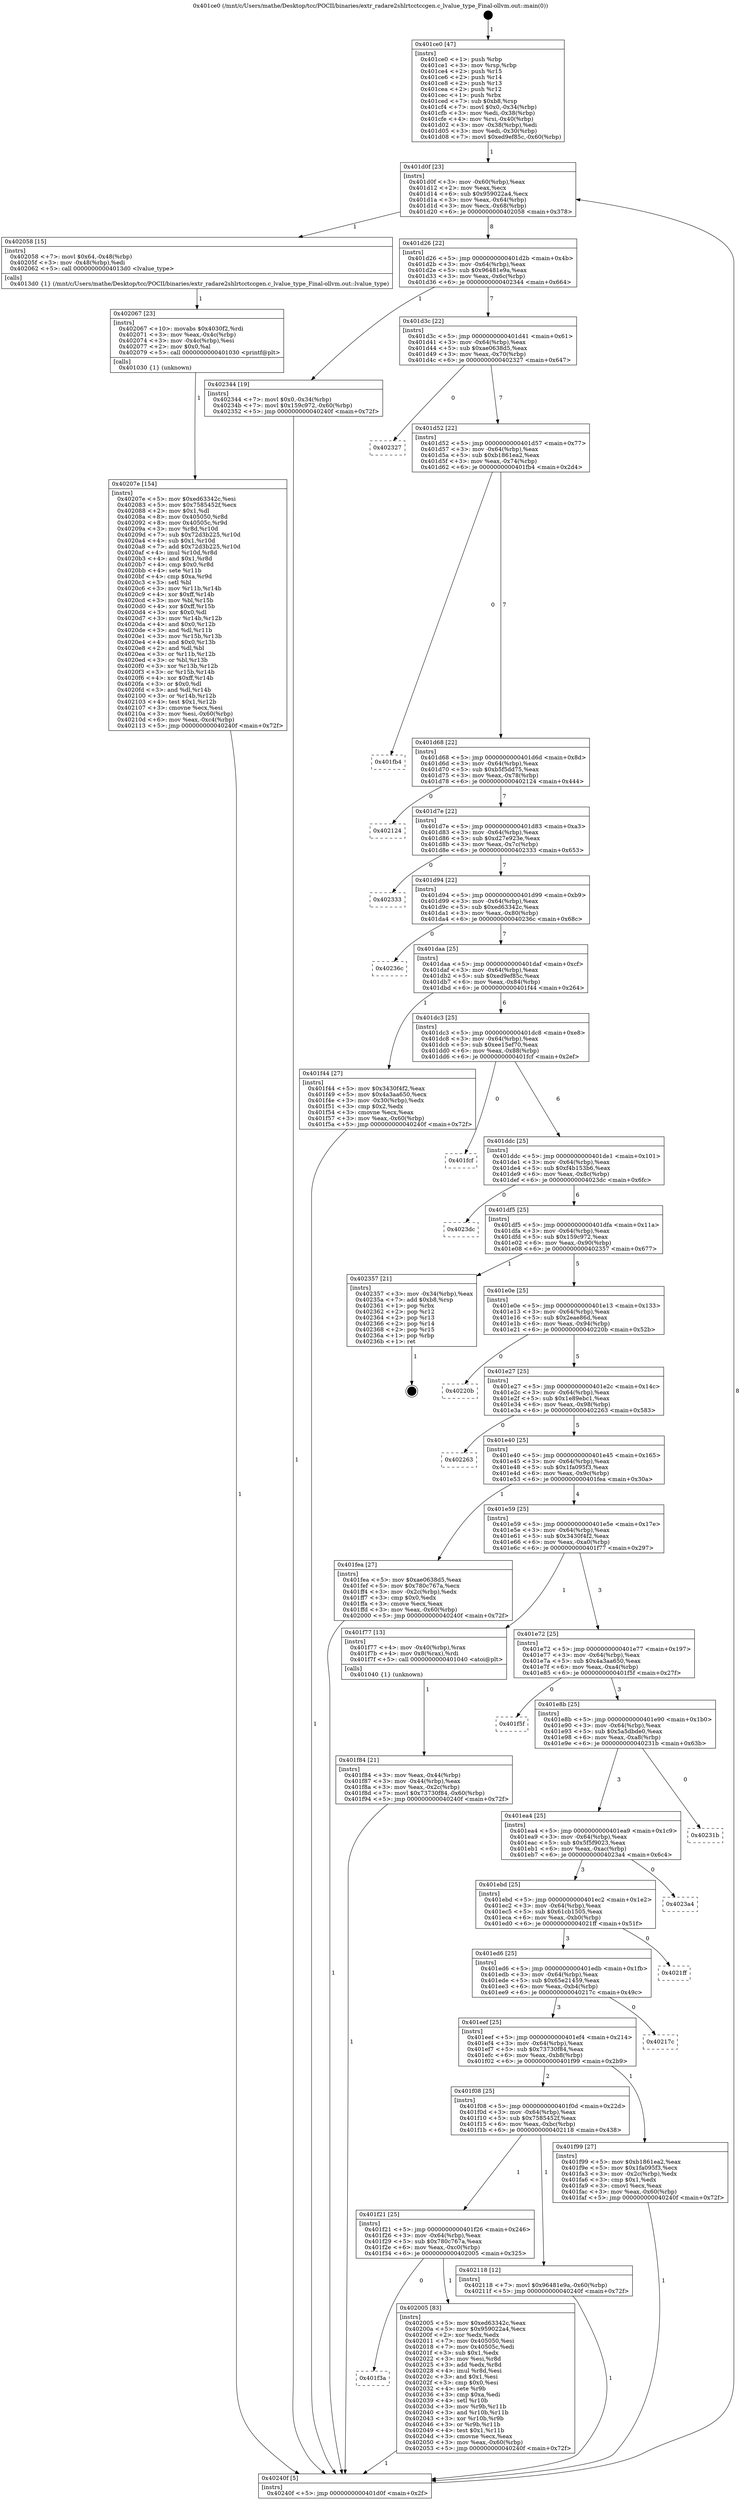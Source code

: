 digraph "0x401ce0" {
  label = "0x401ce0 (/mnt/c/Users/mathe/Desktop/tcc/POCII/binaries/extr_radare2shlrtcctccgen.c_lvalue_type_Final-ollvm.out::main(0))"
  labelloc = "t"
  node[shape=record]

  Entry [label="",width=0.3,height=0.3,shape=circle,fillcolor=black,style=filled]
  "0x401d0f" [label="{
     0x401d0f [23]\l
     | [instrs]\l
     &nbsp;&nbsp;0x401d0f \<+3\>: mov -0x60(%rbp),%eax\l
     &nbsp;&nbsp;0x401d12 \<+2\>: mov %eax,%ecx\l
     &nbsp;&nbsp;0x401d14 \<+6\>: sub $0x959022a4,%ecx\l
     &nbsp;&nbsp;0x401d1a \<+3\>: mov %eax,-0x64(%rbp)\l
     &nbsp;&nbsp;0x401d1d \<+3\>: mov %ecx,-0x68(%rbp)\l
     &nbsp;&nbsp;0x401d20 \<+6\>: je 0000000000402058 \<main+0x378\>\l
  }"]
  "0x402058" [label="{
     0x402058 [15]\l
     | [instrs]\l
     &nbsp;&nbsp;0x402058 \<+7\>: movl $0x64,-0x48(%rbp)\l
     &nbsp;&nbsp;0x40205f \<+3\>: mov -0x48(%rbp),%edi\l
     &nbsp;&nbsp;0x402062 \<+5\>: call 00000000004013d0 \<lvalue_type\>\l
     | [calls]\l
     &nbsp;&nbsp;0x4013d0 \{1\} (/mnt/c/Users/mathe/Desktop/tcc/POCII/binaries/extr_radare2shlrtcctccgen.c_lvalue_type_Final-ollvm.out::lvalue_type)\l
  }"]
  "0x401d26" [label="{
     0x401d26 [22]\l
     | [instrs]\l
     &nbsp;&nbsp;0x401d26 \<+5\>: jmp 0000000000401d2b \<main+0x4b\>\l
     &nbsp;&nbsp;0x401d2b \<+3\>: mov -0x64(%rbp),%eax\l
     &nbsp;&nbsp;0x401d2e \<+5\>: sub $0x96481e9a,%eax\l
     &nbsp;&nbsp;0x401d33 \<+3\>: mov %eax,-0x6c(%rbp)\l
     &nbsp;&nbsp;0x401d36 \<+6\>: je 0000000000402344 \<main+0x664\>\l
  }"]
  Exit [label="",width=0.3,height=0.3,shape=circle,fillcolor=black,style=filled,peripheries=2]
  "0x402344" [label="{
     0x402344 [19]\l
     | [instrs]\l
     &nbsp;&nbsp;0x402344 \<+7\>: movl $0x0,-0x34(%rbp)\l
     &nbsp;&nbsp;0x40234b \<+7\>: movl $0x159c972,-0x60(%rbp)\l
     &nbsp;&nbsp;0x402352 \<+5\>: jmp 000000000040240f \<main+0x72f\>\l
  }"]
  "0x401d3c" [label="{
     0x401d3c [22]\l
     | [instrs]\l
     &nbsp;&nbsp;0x401d3c \<+5\>: jmp 0000000000401d41 \<main+0x61\>\l
     &nbsp;&nbsp;0x401d41 \<+3\>: mov -0x64(%rbp),%eax\l
     &nbsp;&nbsp;0x401d44 \<+5\>: sub $0xae0638d5,%eax\l
     &nbsp;&nbsp;0x401d49 \<+3\>: mov %eax,-0x70(%rbp)\l
     &nbsp;&nbsp;0x401d4c \<+6\>: je 0000000000402327 \<main+0x647\>\l
  }"]
  "0x40207e" [label="{
     0x40207e [154]\l
     | [instrs]\l
     &nbsp;&nbsp;0x40207e \<+5\>: mov $0xed63342c,%esi\l
     &nbsp;&nbsp;0x402083 \<+5\>: mov $0x7585452f,%ecx\l
     &nbsp;&nbsp;0x402088 \<+2\>: mov $0x1,%dl\l
     &nbsp;&nbsp;0x40208a \<+8\>: mov 0x405050,%r8d\l
     &nbsp;&nbsp;0x402092 \<+8\>: mov 0x40505c,%r9d\l
     &nbsp;&nbsp;0x40209a \<+3\>: mov %r8d,%r10d\l
     &nbsp;&nbsp;0x40209d \<+7\>: sub $0x72d3b225,%r10d\l
     &nbsp;&nbsp;0x4020a4 \<+4\>: sub $0x1,%r10d\l
     &nbsp;&nbsp;0x4020a8 \<+7\>: add $0x72d3b225,%r10d\l
     &nbsp;&nbsp;0x4020af \<+4\>: imul %r10d,%r8d\l
     &nbsp;&nbsp;0x4020b3 \<+4\>: and $0x1,%r8d\l
     &nbsp;&nbsp;0x4020b7 \<+4\>: cmp $0x0,%r8d\l
     &nbsp;&nbsp;0x4020bb \<+4\>: sete %r11b\l
     &nbsp;&nbsp;0x4020bf \<+4\>: cmp $0xa,%r9d\l
     &nbsp;&nbsp;0x4020c3 \<+3\>: setl %bl\l
     &nbsp;&nbsp;0x4020c6 \<+3\>: mov %r11b,%r14b\l
     &nbsp;&nbsp;0x4020c9 \<+4\>: xor $0xff,%r14b\l
     &nbsp;&nbsp;0x4020cd \<+3\>: mov %bl,%r15b\l
     &nbsp;&nbsp;0x4020d0 \<+4\>: xor $0xff,%r15b\l
     &nbsp;&nbsp;0x4020d4 \<+3\>: xor $0x0,%dl\l
     &nbsp;&nbsp;0x4020d7 \<+3\>: mov %r14b,%r12b\l
     &nbsp;&nbsp;0x4020da \<+4\>: and $0x0,%r12b\l
     &nbsp;&nbsp;0x4020de \<+3\>: and %dl,%r11b\l
     &nbsp;&nbsp;0x4020e1 \<+3\>: mov %r15b,%r13b\l
     &nbsp;&nbsp;0x4020e4 \<+4\>: and $0x0,%r13b\l
     &nbsp;&nbsp;0x4020e8 \<+2\>: and %dl,%bl\l
     &nbsp;&nbsp;0x4020ea \<+3\>: or %r11b,%r12b\l
     &nbsp;&nbsp;0x4020ed \<+3\>: or %bl,%r13b\l
     &nbsp;&nbsp;0x4020f0 \<+3\>: xor %r13b,%r12b\l
     &nbsp;&nbsp;0x4020f3 \<+3\>: or %r15b,%r14b\l
     &nbsp;&nbsp;0x4020f6 \<+4\>: xor $0xff,%r14b\l
     &nbsp;&nbsp;0x4020fa \<+3\>: or $0x0,%dl\l
     &nbsp;&nbsp;0x4020fd \<+3\>: and %dl,%r14b\l
     &nbsp;&nbsp;0x402100 \<+3\>: or %r14b,%r12b\l
     &nbsp;&nbsp;0x402103 \<+4\>: test $0x1,%r12b\l
     &nbsp;&nbsp;0x402107 \<+3\>: cmovne %ecx,%esi\l
     &nbsp;&nbsp;0x40210a \<+3\>: mov %esi,-0x60(%rbp)\l
     &nbsp;&nbsp;0x40210d \<+6\>: mov %eax,-0xc4(%rbp)\l
     &nbsp;&nbsp;0x402113 \<+5\>: jmp 000000000040240f \<main+0x72f\>\l
  }"]
  "0x402327" [label="{
     0x402327\l
  }", style=dashed]
  "0x401d52" [label="{
     0x401d52 [22]\l
     | [instrs]\l
     &nbsp;&nbsp;0x401d52 \<+5\>: jmp 0000000000401d57 \<main+0x77\>\l
     &nbsp;&nbsp;0x401d57 \<+3\>: mov -0x64(%rbp),%eax\l
     &nbsp;&nbsp;0x401d5a \<+5\>: sub $0xb1861ea2,%eax\l
     &nbsp;&nbsp;0x401d5f \<+3\>: mov %eax,-0x74(%rbp)\l
     &nbsp;&nbsp;0x401d62 \<+6\>: je 0000000000401fb4 \<main+0x2d4\>\l
  }"]
  "0x402067" [label="{
     0x402067 [23]\l
     | [instrs]\l
     &nbsp;&nbsp;0x402067 \<+10\>: movabs $0x4030f2,%rdi\l
     &nbsp;&nbsp;0x402071 \<+3\>: mov %eax,-0x4c(%rbp)\l
     &nbsp;&nbsp;0x402074 \<+3\>: mov -0x4c(%rbp),%esi\l
     &nbsp;&nbsp;0x402077 \<+2\>: mov $0x0,%al\l
     &nbsp;&nbsp;0x402079 \<+5\>: call 0000000000401030 \<printf@plt\>\l
     | [calls]\l
     &nbsp;&nbsp;0x401030 \{1\} (unknown)\l
  }"]
  "0x401fb4" [label="{
     0x401fb4\l
  }", style=dashed]
  "0x401d68" [label="{
     0x401d68 [22]\l
     | [instrs]\l
     &nbsp;&nbsp;0x401d68 \<+5\>: jmp 0000000000401d6d \<main+0x8d\>\l
     &nbsp;&nbsp;0x401d6d \<+3\>: mov -0x64(%rbp),%eax\l
     &nbsp;&nbsp;0x401d70 \<+5\>: sub $0xb5f5dd75,%eax\l
     &nbsp;&nbsp;0x401d75 \<+3\>: mov %eax,-0x78(%rbp)\l
     &nbsp;&nbsp;0x401d78 \<+6\>: je 0000000000402124 \<main+0x444\>\l
  }"]
  "0x401f3a" [label="{
     0x401f3a\l
  }", style=dashed]
  "0x402124" [label="{
     0x402124\l
  }", style=dashed]
  "0x401d7e" [label="{
     0x401d7e [22]\l
     | [instrs]\l
     &nbsp;&nbsp;0x401d7e \<+5\>: jmp 0000000000401d83 \<main+0xa3\>\l
     &nbsp;&nbsp;0x401d83 \<+3\>: mov -0x64(%rbp),%eax\l
     &nbsp;&nbsp;0x401d86 \<+5\>: sub $0xd27e923e,%eax\l
     &nbsp;&nbsp;0x401d8b \<+3\>: mov %eax,-0x7c(%rbp)\l
     &nbsp;&nbsp;0x401d8e \<+6\>: je 0000000000402333 \<main+0x653\>\l
  }"]
  "0x402005" [label="{
     0x402005 [83]\l
     | [instrs]\l
     &nbsp;&nbsp;0x402005 \<+5\>: mov $0xed63342c,%eax\l
     &nbsp;&nbsp;0x40200a \<+5\>: mov $0x959022a4,%ecx\l
     &nbsp;&nbsp;0x40200f \<+2\>: xor %edx,%edx\l
     &nbsp;&nbsp;0x402011 \<+7\>: mov 0x405050,%esi\l
     &nbsp;&nbsp;0x402018 \<+7\>: mov 0x40505c,%edi\l
     &nbsp;&nbsp;0x40201f \<+3\>: sub $0x1,%edx\l
     &nbsp;&nbsp;0x402022 \<+3\>: mov %esi,%r8d\l
     &nbsp;&nbsp;0x402025 \<+3\>: add %edx,%r8d\l
     &nbsp;&nbsp;0x402028 \<+4\>: imul %r8d,%esi\l
     &nbsp;&nbsp;0x40202c \<+3\>: and $0x1,%esi\l
     &nbsp;&nbsp;0x40202f \<+3\>: cmp $0x0,%esi\l
     &nbsp;&nbsp;0x402032 \<+4\>: sete %r9b\l
     &nbsp;&nbsp;0x402036 \<+3\>: cmp $0xa,%edi\l
     &nbsp;&nbsp;0x402039 \<+4\>: setl %r10b\l
     &nbsp;&nbsp;0x40203d \<+3\>: mov %r9b,%r11b\l
     &nbsp;&nbsp;0x402040 \<+3\>: and %r10b,%r11b\l
     &nbsp;&nbsp;0x402043 \<+3\>: xor %r10b,%r9b\l
     &nbsp;&nbsp;0x402046 \<+3\>: or %r9b,%r11b\l
     &nbsp;&nbsp;0x402049 \<+4\>: test $0x1,%r11b\l
     &nbsp;&nbsp;0x40204d \<+3\>: cmovne %ecx,%eax\l
     &nbsp;&nbsp;0x402050 \<+3\>: mov %eax,-0x60(%rbp)\l
     &nbsp;&nbsp;0x402053 \<+5\>: jmp 000000000040240f \<main+0x72f\>\l
  }"]
  "0x402333" [label="{
     0x402333\l
  }", style=dashed]
  "0x401d94" [label="{
     0x401d94 [22]\l
     | [instrs]\l
     &nbsp;&nbsp;0x401d94 \<+5\>: jmp 0000000000401d99 \<main+0xb9\>\l
     &nbsp;&nbsp;0x401d99 \<+3\>: mov -0x64(%rbp),%eax\l
     &nbsp;&nbsp;0x401d9c \<+5\>: sub $0xed63342c,%eax\l
     &nbsp;&nbsp;0x401da1 \<+3\>: mov %eax,-0x80(%rbp)\l
     &nbsp;&nbsp;0x401da4 \<+6\>: je 000000000040236c \<main+0x68c\>\l
  }"]
  "0x401f21" [label="{
     0x401f21 [25]\l
     | [instrs]\l
     &nbsp;&nbsp;0x401f21 \<+5\>: jmp 0000000000401f26 \<main+0x246\>\l
     &nbsp;&nbsp;0x401f26 \<+3\>: mov -0x64(%rbp),%eax\l
     &nbsp;&nbsp;0x401f29 \<+5\>: sub $0x780c767a,%eax\l
     &nbsp;&nbsp;0x401f2e \<+6\>: mov %eax,-0xc0(%rbp)\l
     &nbsp;&nbsp;0x401f34 \<+6\>: je 0000000000402005 \<main+0x325\>\l
  }"]
  "0x40236c" [label="{
     0x40236c\l
  }", style=dashed]
  "0x401daa" [label="{
     0x401daa [25]\l
     | [instrs]\l
     &nbsp;&nbsp;0x401daa \<+5\>: jmp 0000000000401daf \<main+0xcf\>\l
     &nbsp;&nbsp;0x401daf \<+3\>: mov -0x64(%rbp),%eax\l
     &nbsp;&nbsp;0x401db2 \<+5\>: sub $0xed9ef85c,%eax\l
     &nbsp;&nbsp;0x401db7 \<+6\>: mov %eax,-0x84(%rbp)\l
     &nbsp;&nbsp;0x401dbd \<+6\>: je 0000000000401f44 \<main+0x264\>\l
  }"]
  "0x402118" [label="{
     0x402118 [12]\l
     | [instrs]\l
     &nbsp;&nbsp;0x402118 \<+7\>: movl $0x96481e9a,-0x60(%rbp)\l
     &nbsp;&nbsp;0x40211f \<+5\>: jmp 000000000040240f \<main+0x72f\>\l
  }"]
  "0x401f44" [label="{
     0x401f44 [27]\l
     | [instrs]\l
     &nbsp;&nbsp;0x401f44 \<+5\>: mov $0x3430f4f2,%eax\l
     &nbsp;&nbsp;0x401f49 \<+5\>: mov $0x4a3aa650,%ecx\l
     &nbsp;&nbsp;0x401f4e \<+3\>: mov -0x30(%rbp),%edx\l
     &nbsp;&nbsp;0x401f51 \<+3\>: cmp $0x2,%edx\l
     &nbsp;&nbsp;0x401f54 \<+3\>: cmovne %ecx,%eax\l
     &nbsp;&nbsp;0x401f57 \<+3\>: mov %eax,-0x60(%rbp)\l
     &nbsp;&nbsp;0x401f5a \<+5\>: jmp 000000000040240f \<main+0x72f\>\l
  }"]
  "0x401dc3" [label="{
     0x401dc3 [25]\l
     | [instrs]\l
     &nbsp;&nbsp;0x401dc3 \<+5\>: jmp 0000000000401dc8 \<main+0xe8\>\l
     &nbsp;&nbsp;0x401dc8 \<+3\>: mov -0x64(%rbp),%eax\l
     &nbsp;&nbsp;0x401dcb \<+5\>: sub $0xee15ef70,%eax\l
     &nbsp;&nbsp;0x401dd0 \<+6\>: mov %eax,-0x88(%rbp)\l
     &nbsp;&nbsp;0x401dd6 \<+6\>: je 0000000000401fcf \<main+0x2ef\>\l
  }"]
  "0x40240f" [label="{
     0x40240f [5]\l
     | [instrs]\l
     &nbsp;&nbsp;0x40240f \<+5\>: jmp 0000000000401d0f \<main+0x2f\>\l
  }"]
  "0x401ce0" [label="{
     0x401ce0 [47]\l
     | [instrs]\l
     &nbsp;&nbsp;0x401ce0 \<+1\>: push %rbp\l
     &nbsp;&nbsp;0x401ce1 \<+3\>: mov %rsp,%rbp\l
     &nbsp;&nbsp;0x401ce4 \<+2\>: push %r15\l
     &nbsp;&nbsp;0x401ce6 \<+2\>: push %r14\l
     &nbsp;&nbsp;0x401ce8 \<+2\>: push %r13\l
     &nbsp;&nbsp;0x401cea \<+2\>: push %r12\l
     &nbsp;&nbsp;0x401cec \<+1\>: push %rbx\l
     &nbsp;&nbsp;0x401ced \<+7\>: sub $0xb8,%rsp\l
     &nbsp;&nbsp;0x401cf4 \<+7\>: movl $0x0,-0x34(%rbp)\l
     &nbsp;&nbsp;0x401cfb \<+3\>: mov %edi,-0x38(%rbp)\l
     &nbsp;&nbsp;0x401cfe \<+4\>: mov %rsi,-0x40(%rbp)\l
     &nbsp;&nbsp;0x401d02 \<+3\>: mov -0x38(%rbp),%edi\l
     &nbsp;&nbsp;0x401d05 \<+3\>: mov %edi,-0x30(%rbp)\l
     &nbsp;&nbsp;0x401d08 \<+7\>: movl $0xed9ef85c,-0x60(%rbp)\l
  }"]
  "0x401f08" [label="{
     0x401f08 [25]\l
     | [instrs]\l
     &nbsp;&nbsp;0x401f08 \<+5\>: jmp 0000000000401f0d \<main+0x22d\>\l
     &nbsp;&nbsp;0x401f0d \<+3\>: mov -0x64(%rbp),%eax\l
     &nbsp;&nbsp;0x401f10 \<+5\>: sub $0x7585452f,%eax\l
     &nbsp;&nbsp;0x401f15 \<+6\>: mov %eax,-0xbc(%rbp)\l
     &nbsp;&nbsp;0x401f1b \<+6\>: je 0000000000402118 \<main+0x438\>\l
  }"]
  "0x401fcf" [label="{
     0x401fcf\l
  }", style=dashed]
  "0x401ddc" [label="{
     0x401ddc [25]\l
     | [instrs]\l
     &nbsp;&nbsp;0x401ddc \<+5\>: jmp 0000000000401de1 \<main+0x101\>\l
     &nbsp;&nbsp;0x401de1 \<+3\>: mov -0x64(%rbp),%eax\l
     &nbsp;&nbsp;0x401de4 \<+5\>: sub $0xf4b153b6,%eax\l
     &nbsp;&nbsp;0x401de9 \<+6\>: mov %eax,-0x8c(%rbp)\l
     &nbsp;&nbsp;0x401def \<+6\>: je 00000000004023dc \<main+0x6fc\>\l
  }"]
  "0x401f99" [label="{
     0x401f99 [27]\l
     | [instrs]\l
     &nbsp;&nbsp;0x401f99 \<+5\>: mov $0xb1861ea2,%eax\l
     &nbsp;&nbsp;0x401f9e \<+5\>: mov $0x1fa095f3,%ecx\l
     &nbsp;&nbsp;0x401fa3 \<+3\>: mov -0x2c(%rbp),%edx\l
     &nbsp;&nbsp;0x401fa6 \<+3\>: cmp $0x1,%edx\l
     &nbsp;&nbsp;0x401fa9 \<+3\>: cmovl %ecx,%eax\l
     &nbsp;&nbsp;0x401fac \<+3\>: mov %eax,-0x60(%rbp)\l
     &nbsp;&nbsp;0x401faf \<+5\>: jmp 000000000040240f \<main+0x72f\>\l
  }"]
  "0x4023dc" [label="{
     0x4023dc\l
  }", style=dashed]
  "0x401df5" [label="{
     0x401df5 [25]\l
     | [instrs]\l
     &nbsp;&nbsp;0x401df5 \<+5\>: jmp 0000000000401dfa \<main+0x11a\>\l
     &nbsp;&nbsp;0x401dfa \<+3\>: mov -0x64(%rbp),%eax\l
     &nbsp;&nbsp;0x401dfd \<+5\>: sub $0x159c972,%eax\l
     &nbsp;&nbsp;0x401e02 \<+6\>: mov %eax,-0x90(%rbp)\l
     &nbsp;&nbsp;0x401e08 \<+6\>: je 0000000000402357 \<main+0x677\>\l
  }"]
  "0x401eef" [label="{
     0x401eef [25]\l
     | [instrs]\l
     &nbsp;&nbsp;0x401eef \<+5\>: jmp 0000000000401ef4 \<main+0x214\>\l
     &nbsp;&nbsp;0x401ef4 \<+3\>: mov -0x64(%rbp),%eax\l
     &nbsp;&nbsp;0x401ef7 \<+5\>: sub $0x73730f84,%eax\l
     &nbsp;&nbsp;0x401efc \<+6\>: mov %eax,-0xb8(%rbp)\l
     &nbsp;&nbsp;0x401f02 \<+6\>: je 0000000000401f99 \<main+0x2b9\>\l
  }"]
  "0x402357" [label="{
     0x402357 [21]\l
     | [instrs]\l
     &nbsp;&nbsp;0x402357 \<+3\>: mov -0x34(%rbp),%eax\l
     &nbsp;&nbsp;0x40235a \<+7\>: add $0xb8,%rsp\l
     &nbsp;&nbsp;0x402361 \<+1\>: pop %rbx\l
     &nbsp;&nbsp;0x402362 \<+2\>: pop %r12\l
     &nbsp;&nbsp;0x402364 \<+2\>: pop %r13\l
     &nbsp;&nbsp;0x402366 \<+2\>: pop %r14\l
     &nbsp;&nbsp;0x402368 \<+2\>: pop %r15\l
     &nbsp;&nbsp;0x40236a \<+1\>: pop %rbp\l
     &nbsp;&nbsp;0x40236b \<+1\>: ret\l
  }"]
  "0x401e0e" [label="{
     0x401e0e [25]\l
     | [instrs]\l
     &nbsp;&nbsp;0x401e0e \<+5\>: jmp 0000000000401e13 \<main+0x133\>\l
     &nbsp;&nbsp;0x401e13 \<+3\>: mov -0x64(%rbp),%eax\l
     &nbsp;&nbsp;0x401e16 \<+5\>: sub $0x2eae86d,%eax\l
     &nbsp;&nbsp;0x401e1b \<+6\>: mov %eax,-0x94(%rbp)\l
     &nbsp;&nbsp;0x401e21 \<+6\>: je 000000000040220b \<main+0x52b\>\l
  }"]
  "0x40217c" [label="{
     0x40217c\l
  }", style=dashed]
  "0x40220b" [label="{
     0x40220b\l
  }", style=dashed]
  "0x401e27" [label="{
     0x401e27 [25]\l
     | [instrs]\l
     &nbsp;&nbsp;0x401e27 \<+5\>: jmp 0000000000401e2c \<main+0x14c\>\l
     &nbsp;&nbsp;0x401e2c \<+3\>: mov -0x64(%rbp),%eax\l
     &nbsp;&nbsp;0x401e2f \<+5\>: sub $0x1e89ebc1,%eax\l
     &nbsp;&nbsp;0x401e34 \<+6\>: mov %eax,-0x98(%rbp)\l
     &nbsp;&nbsp;0x401e3a \<+6\>: je 0000000000402263 \<main+0x583\>\l
  }"]
  "0x401ed6" [label="{
     0x401ed6 [25]\l
     | [instrs]\l
     &nbsp;&nbsp;0x401ed6 \<+5\>: jmp 0000000000401edb \<main+0x1fb\>\l
     &nbsp;&nbsp;0x401edb \<+3\>: mov -0x64(%rbp),%eax\l
     &nbsp;&nbsp;0x401ede \<+5\>: sub $0x65e21459,%eax\l
     &nbsp;&nbsp;0x401ee3 \<+6\>: mov %eax,-0xb4(%rbp)\l
     &nbsp;&nbsp;0x401ee9 \<+6\>: je 000000000040217c \<main+0x49c\>\l
  }"]
  "0x402263" [label="{
     0x402263\l
  }", style=dashed]
  "0x401e40" [label="{
     0x401e40 [25]\l
     | [instrs]\l
     &nbsp;&nbsp;0x401e40 \<+5\>: jmp 0000000000401e45 \<main+0x165\>\l
     &nbsp;&nbsp;0x401e45 \<+3\>: mov -0x64(%rbp),%eax\l
     &nbsp;&nbsp;0x401e48 \<+5\>: sub $0x1fa095f3,%eax\l
     &nbsp;&nbsp;0x401e4d \<+6\>: mov %eax,-0x9c(%rbp)\l
     &nbsp;&nbsp;0x401e53 \<+6\>: je 0000000000401fea \<main+0x30a\>\l
  }"]
  "0x4021ff" [label="{
     0x4021ff\l
  }", style=dashed]
  "0x401fea" [label="{
     0x401fea [27]\l
     | [instrs]\l
     &nbsp;&nbsp;0x401fea \<+5\>: mov $0xae0638d5,%eax\l
     &nbsp;&nbsp;0x401fef \<+5\>: mov $0x780c767a,%ecx\l
     &nbsp;&nbsp;0x401ff4 \<+3\>: mov -0x2c(%rbp),%edx\l
     &nbsp;&nbsp;0x401ff7 \<+3\>: cmp $0x0,%edx\l
     &nbsp;&nbsp;0x401ffa \<+3\>: cmove %ecx,%eax\l
     &nbsp;&nbsp;0x401ffd \<+3\>: mov %eax,-0x60(%rbp)\l
     &nbsp;&nbsp;0x402000 \<+5\>: jmp 000000000040240f \<main+0x72f\>\l
  }"]
  "0x401e59" [label="{
     0x401e59 [25]\l
     | [instrs]\l
     &nbsp;&nbsp;0x401e59 \<+5\>: jmp 0000000000401e5e \<main+0x17e\>\l
     &nbsp;&nbsp;0x401e5e \<+3\>: mov -0x64(%rbp),%eax\l
     &nbsp;&nbsp;0x401e61 \<+5\>: sub $0x3430f4f2,%eax\l
     &nbsp;&nbsp;0x401e66 \<+6\>: mov %eax,-0xa0(%rbp)\l
     &nbsp;&nbsp;0x401e6c \<+6\>: je 0000000000401f77 \<main+0x297\>\l
  }"]
  "0x401ebd" [label="{
     0x401ebd [25]\l
     | [instrs]\l
     &nbsp;&nbsp;0x401ebd \<+5\>: jmp 0000000000401ec2 \<main+0x1e2\>\l
     &nbsp;&nbsp;0x401ec2 \<+3\>: mov -0x64(%rbp),%eax\l
     &nbsp;&nbsp;0x401ec5 \<+5\>: sub $0x61cb1505,%eax\l
     &nbsp;&nbsp;0x401eca \<+6\>: mov %eax,-0xb0(%rbp)\l
     &nbsp;&nbsp;0x401ed0 \<+6\>: je 00000000004021ff \<main+0x51f\>\l
  }"]
  "0x401f77" [label="{
     0x401f77 [13]\l
     | [instrs]\l
     &nbsp;&nbsp;0x401f77 \<+4\>: mov -0x40(%rbp),%rax\l
     &nbsp;&nbsp;0x401f7b \<+4\>: mov 0x8(%rax),%rdi\l
     &nbsp;&nbsp;0x401f7f \<+5\>: call 0000000000401040 \<atoi@plt\>\l
     | [calls]\l
     &nbsp;&nbsp;0x401040 \{1\} (unknown)\l
  }"]
  "0x401e72" [label="{
     0x401e72 [25]\l
     | [instrs]\l
     &nbsp;&nbsp;0x401e72 \<+5\>: jmp 0000000000401e77 \<main+0x197\>\l
     &nbsp;&nbsp;0x401e77 \<+3\>: mov -0x64(%rbp),%eax\l
     &nbsp;&nbsp;0x401e7a \<+5\>: sub $0x4a3aa650,%eax\l
     &nbsp;&nbsp;0x401e7f \<+6\>: mov %eax,-0xa4(%rbp)\l
     &nbsp;&nbsp;0x401e85 \<+6\>: je 0000000000401f5f \<main+0x27f\>\l
  }"]
  "0x401f84" [label="{
     0x401f84 [21]\l
     | [instrs]\l
     &nbsp;&nbsp;0x401f84 \<+3\>: mov %eax,-0x44(%rbp)\l
     &nbsp;&nbsp;0x401f87 \<+3\>: mov -0x44(%rbp),%eax\l
     &nbsp;&nbsp;0x401f8a \<+3\>: mov %eax,-0x2c(%rbp)\l
     &nbsp;&nbsp;0x401f8d \<+7\>: movl $0x73730f84,-0x60(%rbp)\l
     &nbsp;&nbsp;0x401f94 \<+5\>: jmp 000000000040240f \<main+0x72f\>\l
  }"]
  "0x4023a4" [label="{
     0x4023a4\l
  }", style=dashed]
  "0x401f5f" [label="{
     0x401f5f\l
  }", style=dashed]
  "0x401e8b" [label="{
     0x401e8b [25]\l
     | [instrs]\l
     &nbsp;&nbsp;0x401e8b \<+5\>: jmp 0000000000401e90 \<main+0x1b0\>\l
     &nbsp;&nbsp;0x401e90 \<+3\>: mov -0x64(%rbp),%eax\l
     &nbsp;&nbsp;0x401e93 \<+5\>: sub $0x5a5dbde0,%eax\l
     &nbsp;&nbsp;0x401e98 \<+6\>: mov %eax,-0xa8(%rbp)\l
     &nbsp;&nbsp;0x401e9e \<+6\>: je 000000000040231b \<main+0x63b\>\l
  }"]
  "0x401ea4" [label="{
     0x401ea4 [25]\l
     | [instrs]\l
     &nbsp;&nbsp;0x401ea4 \<+5\>: jmp 0000000000401ea9 \<main+0x1c9\>\l
     &nbsp;&nbsp;0x401ea9 \<+3\>: mov -0x64(%rbp),%eax\l
     &nbsp;&nbsp;0x401eac \<+5\>: sub $0x5f5f9023,%eax\l
     &nbsp;&nbsp;0x401eb1 \<+6\>: mov %eax,-0xac(%rbp)\l
     &nbsp;&nbsp;0x401eb7 \<+6\>: je 00000000004023a4 \<main+0x6c4\>\l
  }"]
  "0x40231b" [label="{
     0x40231b\l
  }", style=dashed]
  Entry -> "0x401ce0" [label=" 1"]
  "0x401d0f" -> "0x402058" [label=" 1"]
  "0x401d0f" -> "0x401d26" [label=" 8"]
  "0x402357" -> Exit [label=" 1"]
  "0x401d26" -> "0x402344" [label=" 1"]
  "0x401d26" -> "0x401d3c" [label=" 7"]
  "0x402344" -> "0x40240f" [label=" 1"]
  "0x401d3c" -> "0x402327" [label=" 0"]
  "0x401d3c" -> "0x401d52" [label=" 7"]
  "0x402118" -> "0x40240f" [label=" 1"]
  "0x401d52" -> "0x401fb4" [label=" 0"]
  "0x401d52" -> "0x401d68" [label=" 7"]
  "0x40207e" -> "0x40240f" [label=" 1"]
  "0x401d68" -> "0x402124" [label=" 0"]
  "0x401d68" -> "0x401d7e" [label=" 7"]
  "0x402067" -> "0x40207e" [label=" 1"]
  "0x401d7e" -> "0x402333" [label=" 0"]
  "0x401d7e" -> "0x401d94" [label=" 7"]
  "0x402058" -> "0x402067" [label=" 1"]
  "0x401d94" -> "0x40236c" [label=" 0"]
  "0x401d94" -> "0x401daa" [label=" 7"]
  "0x401f21" -> "0x401f3a" [label=" 0"]
  "0x401daa" -> "0x401f44" [label=" 1"]
  "0x401daa" -> "0x401dc3" [label=" 6"]
  "0x401f44" -> "0x40240f" [label=" 1"]
  "0x401ce0" -> "0x401d0f" [label=" 1"]
  "0x40240f" -> "0x401d0f" [label=" 8"]
  "0x401f21" -> "0x402005" [label=" 1"]
  "0x401dc3" -> "0x401fcf" [label=" 0"]
  "0x401dc3" -> "0x401ddc" [label=" 6"]
  "0x401f08" -> "0x401f21" [label=" 1"]
  "0x401ddc" -> "0x4023dc" [label=" 0"]
  "0x401ddc" -> "0x401df5" [label=" 6"]
  "0x401f08" -> "0x402118" [label=" 1"]
  "0x401df5" -> "0x402357" [label=" 1"]
  "0x401df5" -> "0x401e0e" [label=" 5"]
  "0x401fea" -> "0x40240f" [label=" 1"]
  "0x401e0e" -> "0x40220b" [label=" 0"]
  "0x401e0e" -> "0x401e27" [label=" 5"]
  "0x401f99" -> "0x40240f" [label=" 1"]
  "0x401e27" -> "0x402263" [label=" 0"]
  "0x401e27" -> "0x401e40" [label=" 5"]
  "0x401eef" -> "0x401f99" [label=" 1"]
  "0x401e40" -> "0x401fea" [label=" 1"]
  "0x401e40" -> "0x401e59" [label=" 4"]
  "0x402005" -> "0x40240f" [label=" 1"]
  "0x401e59" -> "0x401f77" [label=" 1"]
  "0x401e59" -> "0x401e72" [label=" 3"]
  "0x401f77" -> "0x401f84" [label=" 1"]
  "0x401f84" -> "0x40240f" [label=" 1"]
  "0x401ed6" -> "0x40217c" [label=" 0"]
  "0x401e72" -> "0x401f5f" [label=" 0"]
  "0x401e72" -> "0x401e8b" [label=" 3"]
  "0x401eef" -> "0x401f08" [label=" 2"]
  "0x401e8b" -> "0x40231b" [label=" 0"]
  "0x401e8b" -> "0x401ea4" [label=" 3"]
  "0x401ebd" -> "0x401ed6" [label=" 3"]
  "0x401ea4" -> "0x4023a4" [label=" 0"]
  "0x401ea4" -> "0x401ebd" [label=" 3"]
  "0x401ed6" -> "0x401eef" [label=" 3"]
  "0x401ebd" -> "0x4021ff" [label=" 0"]
}
